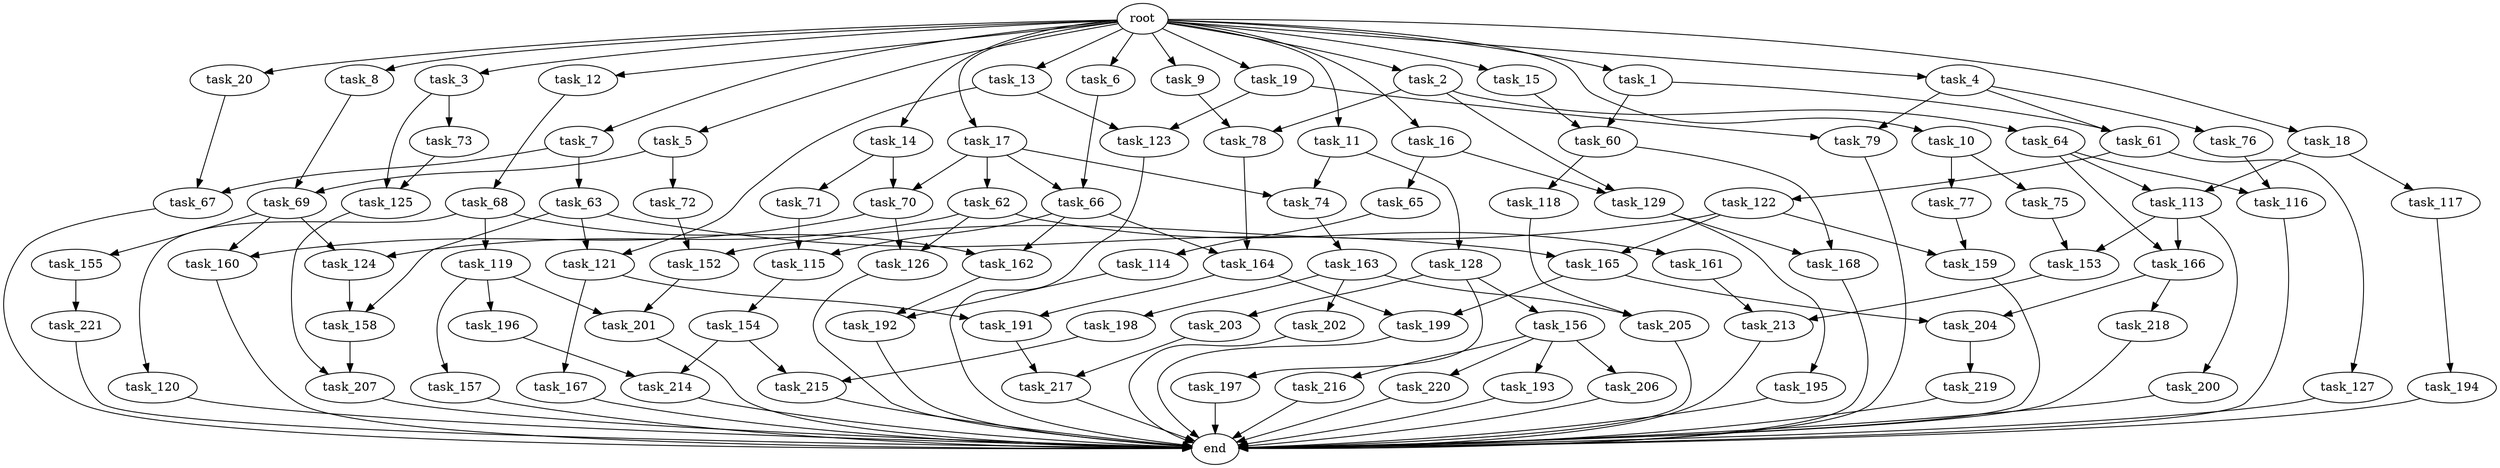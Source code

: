 digraph G {
  root [size="0.000000"];
  task_1 [size="1.024000"];
  task_2 [size="1.024000"];
  task_3 [size="1.024000"];
  task_4 [size="1.024000"];
  task_5 [size="1.024000"];
  task_6 [size="1.024000"];
  task_7 [size="1.024000"];
  task_8 [size="1.024000"];
  task_9 [size="1.024000"];
  task_10 [size="1.024000"];
  task_11 [size="1.024000"];
  task_12 [size="1.024000"];
  task_13 [size="1.024000"];
  task_14 [size="1.024000"];
  task_15 [size="1.024000"];
  task_16 [size="1.024000"];
  task_17 [size="1.024000"];
  task_18 [size="1.024000"];
  task_19 [size="1.024000"];
  task_20 [size="1.024000"];
  task_60 [size="558345748.480000"];
  task_61 [size="635655159.808000"];
  task_62 [size="77309411.328000"];
  task_63 [size="137438953.472000"];
  task_64 [size="137438953.472000"];
  task_65 [size="309237645.312000"];
  task_66 [size="292057776.128000"];
  task_67 [size="352187318.272000"];
  task_68 [size="34359738.368000"];
  task_69 [size="1116691496.960000"];
  task_70 [size="498216206.336000"];
  task_71 [size="420906795.008000"];
  task_72 [size="420906795.008000"];
  task_73 [size="77309411.328000"];
  task_74 [size="498216206.336000"];
  task_75 [size="309237645.312000"];
  task_76 [size="214748364.800000"];
  task_77 [size="309237645.312000"];
  task_78 [size="171798691.840000"];
  task_79 [size="352187318.272000"];
  task_113 [size="1116691496.960000"];
  task_114 [size="858993459.200000"];
  task_115 [size="910533066.752000"];
  task_116 [size="498216206.336000"];
  task_117 [size="695784701.952000"];
  task_118 [size="309237645.312000"];
  task_119 [size="858993459.200000"];
  task_120 [size="858993459.200000"];
  task_121 [size="249108103.168000"];
  task_122 [size="695784701.952000"];
  task_123 [size="171798691.840000"];
  task_124 [size="1554778161.152000"];
  task_125 [size="111669149.696000"];
  task_126 [size="1005022347.264000"];
  task_127 [size="695784701.952000"];
  task_128 [size="420906795.008000"];
  task_129 [size="446676598.784000"];
  task_152 [size="730144440.320000"];
  task_153 [size="1005022347.264000"];
  task_154 [size="549755813.888000"];
  task_155 [size="858993459.200000"];
  task_156 [size="214748364.800000"];
  task_157 [size="549755813.888000"];
  task_158 [size="523986010.112000"];
  task_159 [size="1554778161.152000"];
  task_160 [size="1168231104.512000"];
  task_161 [size="695784701.952000"];
  task_162 [size="1073741824.000000"];
  task_163 [size="137438953.472000"];
  task_164 [size="635655159.808000"];
  task_165 [size="910533066.752000"];
  task_166 [size="730144440.320000"];
  task_167 [size="695784701.952000"];
  task_168 [size="618475290.624000"];
  task_191 [size="1391569403.904000"];
  task_192 [size="1717986918.400000"];
  task_193 [size="309237645.312000"];
  task_194 [size="549755813.888000"];
  task_195 [size="309237645.312000"];
  task_196 [size="549755813.888000"];
  task_197 [size="214748364.800000"];
  task_198 [size="34359738.368000"];
  task_199 [size="730144440.320000"];
  task_200 [size="309237645.312000"];
  task_201 [size="970662608.896000"];
  task_202 [size="34359738.368000"];
  task_203 [size="214748364.800000"];
  task_204 [size="343597383.680000"];
  task_205 [size="584115552.256000"];
  task_206 [size="309237645.312000"];
  task_207 [size="1168231104.512000"];
  task_213 [size="1005022347.264000"];
  task_214 [size="1554778161.152000"];
  task_215 [size="1391569403.904000"];
  task_216 [size="309237645.312000"];
  task_217 [size="773094113.280000"];
  task_218 [size="309237645.312000"];
  task_219 [size="214748364.800000"];
  task_220 [size="309237645.312000"];
  task_221 [size="214748364.800000"];
  end [size="0.000000"];

  root -> task_1 [size="1.000000"];
  root -> task_2 [size="1.000000"];
  root -> task_3 [size="1.000000"];
  root -> task_4 [size="1.000000"];
  root -> task_5 [size="1.000000"];
  root -> task_6 [size="1.000000"];
  root -> task_7 [size="1.000000"];
  root -> task_8 [size="1.000000"];
  root -> task_9 [size="1.000000"];
  root -> task_10 [size="1.000000"];
  root -> task_11 [size="1.000000"];
  root -> task_12 [size="1.000000"];
  root -> task_13 [size="1.000000"];
  root -> task_14 [size="1.000000"];
  root -> task_15 [size="1.000000"];
  root -> task_16 [size="1.000000"];
  root -> task_17 [size="1.000000"];
  root -> task_18 [size="1.000000"];
  root -> task_19 [size="1.000000"];
  root -> task_20 [size="1.000000"];
  task_1 -> task_60 [size="411041792.000000"];
  task_1 -> task_61 [size="411041792.000000"];
  task_2 -> task_64 [size="134217728.000000"];
  task_2 -> task_78 [size="134217728.000000"];
  task_2 -> task_129 [size="134217728.000000"];
  task_3 -> task_73 [size="75497472.000000"];
  task_3 -> task_125 [size="75497472.000000"];
  task_4 -> task_61 [size="209715200.000000"];
  task_4 -> task_76 [size="209715200.000000"];
  task_4 -> task_79 [size="209715200.000000"];
  task_5 -> task_69 [size="411041792.000000"];
  task_5 -> task_72 [size="411041792.000000"];
  task_6 -> task_66 [size="209715200.000000"];
  task_7 -> task_63 [size="134217728.000000"];
  task_7 -> task_67 [size="134217728.000000"];
  task_8 -> task_69 [size="679477248.000000"];
  task_9 -> task_78 [size="33554432.000000"];
  task_10 -> task_75 [size="301989888.000000"];
  task_10 -> task_77 [size="301989888.000000"];
  task_11 -> task_74 [size="411041792.000000"];
  task_11 -> task_128 [size="411041792.000000"];
  task_12 -> task_68 [size="33554432.000000"];
  task_13 -> task_121 [size="33554432.000000"];
  task_13 -> task_123 [size="33554432.000000"];
  task_14 -> task_70 [size="411041792.000000"];
  task_14 -> task_71 [size="411041792.000000"];
  task_15 -> task_60 [size="134217728.000000"];
  task_16 -> task_65 [size="301989888.000000"];
  task_16 -> task_129 [size="301989888.000000"];
  task_17 -> task_62 [size="75497472.000000"];
  task_17 -> task_66 [size="75497472.000000"];
  task_17 -> task_70 [size="75497472.000000"];
  task_17 -> task_74 [size="75497472.000000"];
  task_18 -> task_113 [size="679477248.000000"];
  task_18 -> task_117 [size="679477248.000000"];
  task_19 -> task_79 [size="134217728.000000"];
  task_19 -> task_123 [size="134217728.000000"];
  task_20 -> task_67 [size="209715200.000000"];
  task_60 -> task_118 [size="301989888.000000"];
  task_60 -> task_168 [size="301989888.000000"];
  task_61 -> task_122 [size="679477248.000000"];
  task_61 -> task_127 [size="679477248.000000"];
  task_62 -> task_124 [size="679477248.000000"];
  task_62 -> task_126 [size="679477248.000000"];
  task_62 -> task_161 [size="679477248.000000"];
  task_63 -> task_121 [size="209715200.000000"];
  task_63 -> task_158 [size="209715200.000000"];
  task_63 -> task_165 [size="209715200.000000"];
  task_64 -> task_113 [size="411041792.000000"];
  task_64 -> task_116 [size="411041792.000000"];
  task_64 -> task_166 [size="411041792.000000"];
  task_65 -> task_114 [size="838860800.000000"];
  task_66 -> task_115 [size="209715200.000000"];
  task_66 -> task_162 [size="209715200.000000"];
  task_66 -> task_164 [size="209715200.000000"];
  task_67 -> end [size="1.000000"];
  task_68 -> task_119 [size="838860800.000000"];
  task_68 -> task_120 [size="838860800.000000"];
  task_68 -> task_162 [size="838860800.000000"];
  task_69 -> task_124 [size="838860800.000000"];
  task_69 -> task_155 [size="838860800.000000"];
  task_69 -> task_160 [size="838860800.000000"];
  task_70 -> task_126 [size="301989888.000000"];
  task_70 -> task_160 [size="301989888.000000"];
  task_71 -> task_115 [size="679477248.000000"];
  task_72 -> task_152 [size="33554432.000000"];
  task_73 -> task_125 [size="33554432.000000"];
  task_74 -> task_163 [size="134217728.000000"];
  task_75 -> task_153 [size="679477248.000000"];
  task_76 -> task_116 [size="75497472.000000"];
  task_77 -> task_159 [size="838860800.000000"];
  task_78 -> task_164 [size="411041792.000000"];
  task_79 -> end [size="1.000000"];
  task_113 -> task_153 [size="301989888.000000"];
  task_113 -> task_166 [size="301989888.000000"];
  task_113 -> task_200 [size="301989888.000000"];
  task_114 -> task_192 [size="838860800.000000"];
  task_115 -> task_154 [size="536870912.000000"];
  task_116 -> end [size="1.000000"];
  task_117 -> task_194 [size="536870912.000000"];
  task_118 -> task_205 [size="536870912.000000"];
  task_119 -> task_157 [size="536870912.000000"];
  task_119 -> task_196 [size="536870912.000000"];
  task_119 -> task_201 [size="536870912.000000"];
  task_120 -> end [size="1.000000"];
  task_121 -> task_167 [size="679477248.000000"];
  task_121 -> task_191 [size="679477248.000000"];
  task_122 -> task_152 [size="679477248.000000"];
  task_122 -> task_159 [size="679477248.000000"];
  task_122 -> task_165 [size="679477248.000000"];
  task_123 -> end [size="1.000000"];
  task_124 -> task_158 [size="301989888.000000"];
  task_125 -> task_207 [size="838860800.000000"];
  task_126 -> end [size="1.000000"];
  task_127 -> end [size="1.000000"];
  task_128 -> task_156 [size="209715200.000000"];
  task_128 -> task_197 [size="209715200.000000"];
  task_128 -> task_203 [size="209715200.000000"];
  task_129 -> task_168 [size="301989888.000000"];
  task_129 -> task_195 [size="301989888.000000"];
  task_152 -> task_201 [size="411041792.000000"];
  task_153 -> task_213 [size="301989888.000000"];
  task_154 -> task_214 [size="679477248.000000"];
  task_154 -> task_215 [size="679477248.000000"];
  task_155 -> task_221 [size="209715200.000000"];
  task_156 -> task_193 [size="301989888.000000"];
  task_156 -> task_206 [size="301989888.000000"];
  task_156 -> task_216 [size="301989888.000000"];
  task_156 -> task_220 [size="301989888.000000"];
  task_157 -> end [size="1.000000"];
  task_158 -> task_207 [size="301989888.000000"];
  task_159 -> end [size="1.000000"];
  task_160 -> end [size="1.000000"];
  task_161 -> task_213 [size="679477248.000000"];
  task_162 -> task_192 [size="838860800.000000"];
  task_163 -> task_198 [size="33554432.000000"];
  task_163 -> task_202 [size="33554432.000000"];
  task_163 -> task_205 [size="33554432.000000"];
  task_164 -> task_191 [size="679477248.000000"];
  task_164 -> task_199 [size="679477248.000000"];
  task_165 -> task_199 [size="33554432.000000"];
  task_165 -> task_204 [size="33554432.000000"];
  task_166 -> task_204 [size="301989888.000000"];
  task_166 -> task_218 [size="301989888.000000"];
  task_167 -> end [size="1.000000"];
  task_168 -> end [size="1.000000"];
  task_191 -> task_217 [size="679477248.000000"];
  task_192 -> end [size="1.000000"];
  task_193 -> end [size="1.000000"];
  task_194 -> end [size="1.000000"];
  task_195 -> end [size="1.000000"];
  task_196 -> task_214 [size="838860800.000000"];
  task_197 -> end [size="1.000000"];
  task_198 -> task_215 [size="679477248.000000"];
  task_199 -> end [size="1.000000"];
  task_200 -> end [size="1.000000"];
  task_201 -> end [size="1.000000"];
  task_202 -> end [size="1.000000"];
  task_203 -> task_217 [size="75497472.000000"];
  task_204 -> task_219 [size="209715200.000000"];
  task_205 -> end [size="1.000000"];
  task_206 -> end [size="1.000000"];
  task_207 -> end [size="1.000000"];
  task_213 -> end [size="1.000000"];
  task_214 -> end [size="1.000000"];
  task_215 -> end [size="1.000000"];
  task_216 -> end [size="1.000000"];
  task_217 -> end [size="1.000000"];
  task_218 -> end [size="1.000000"];
  task_219 -> end [size="1.000000"];
  task_220 -> end [size="1.000000"];
  task_221 -> end [size="1.000000"];
}
